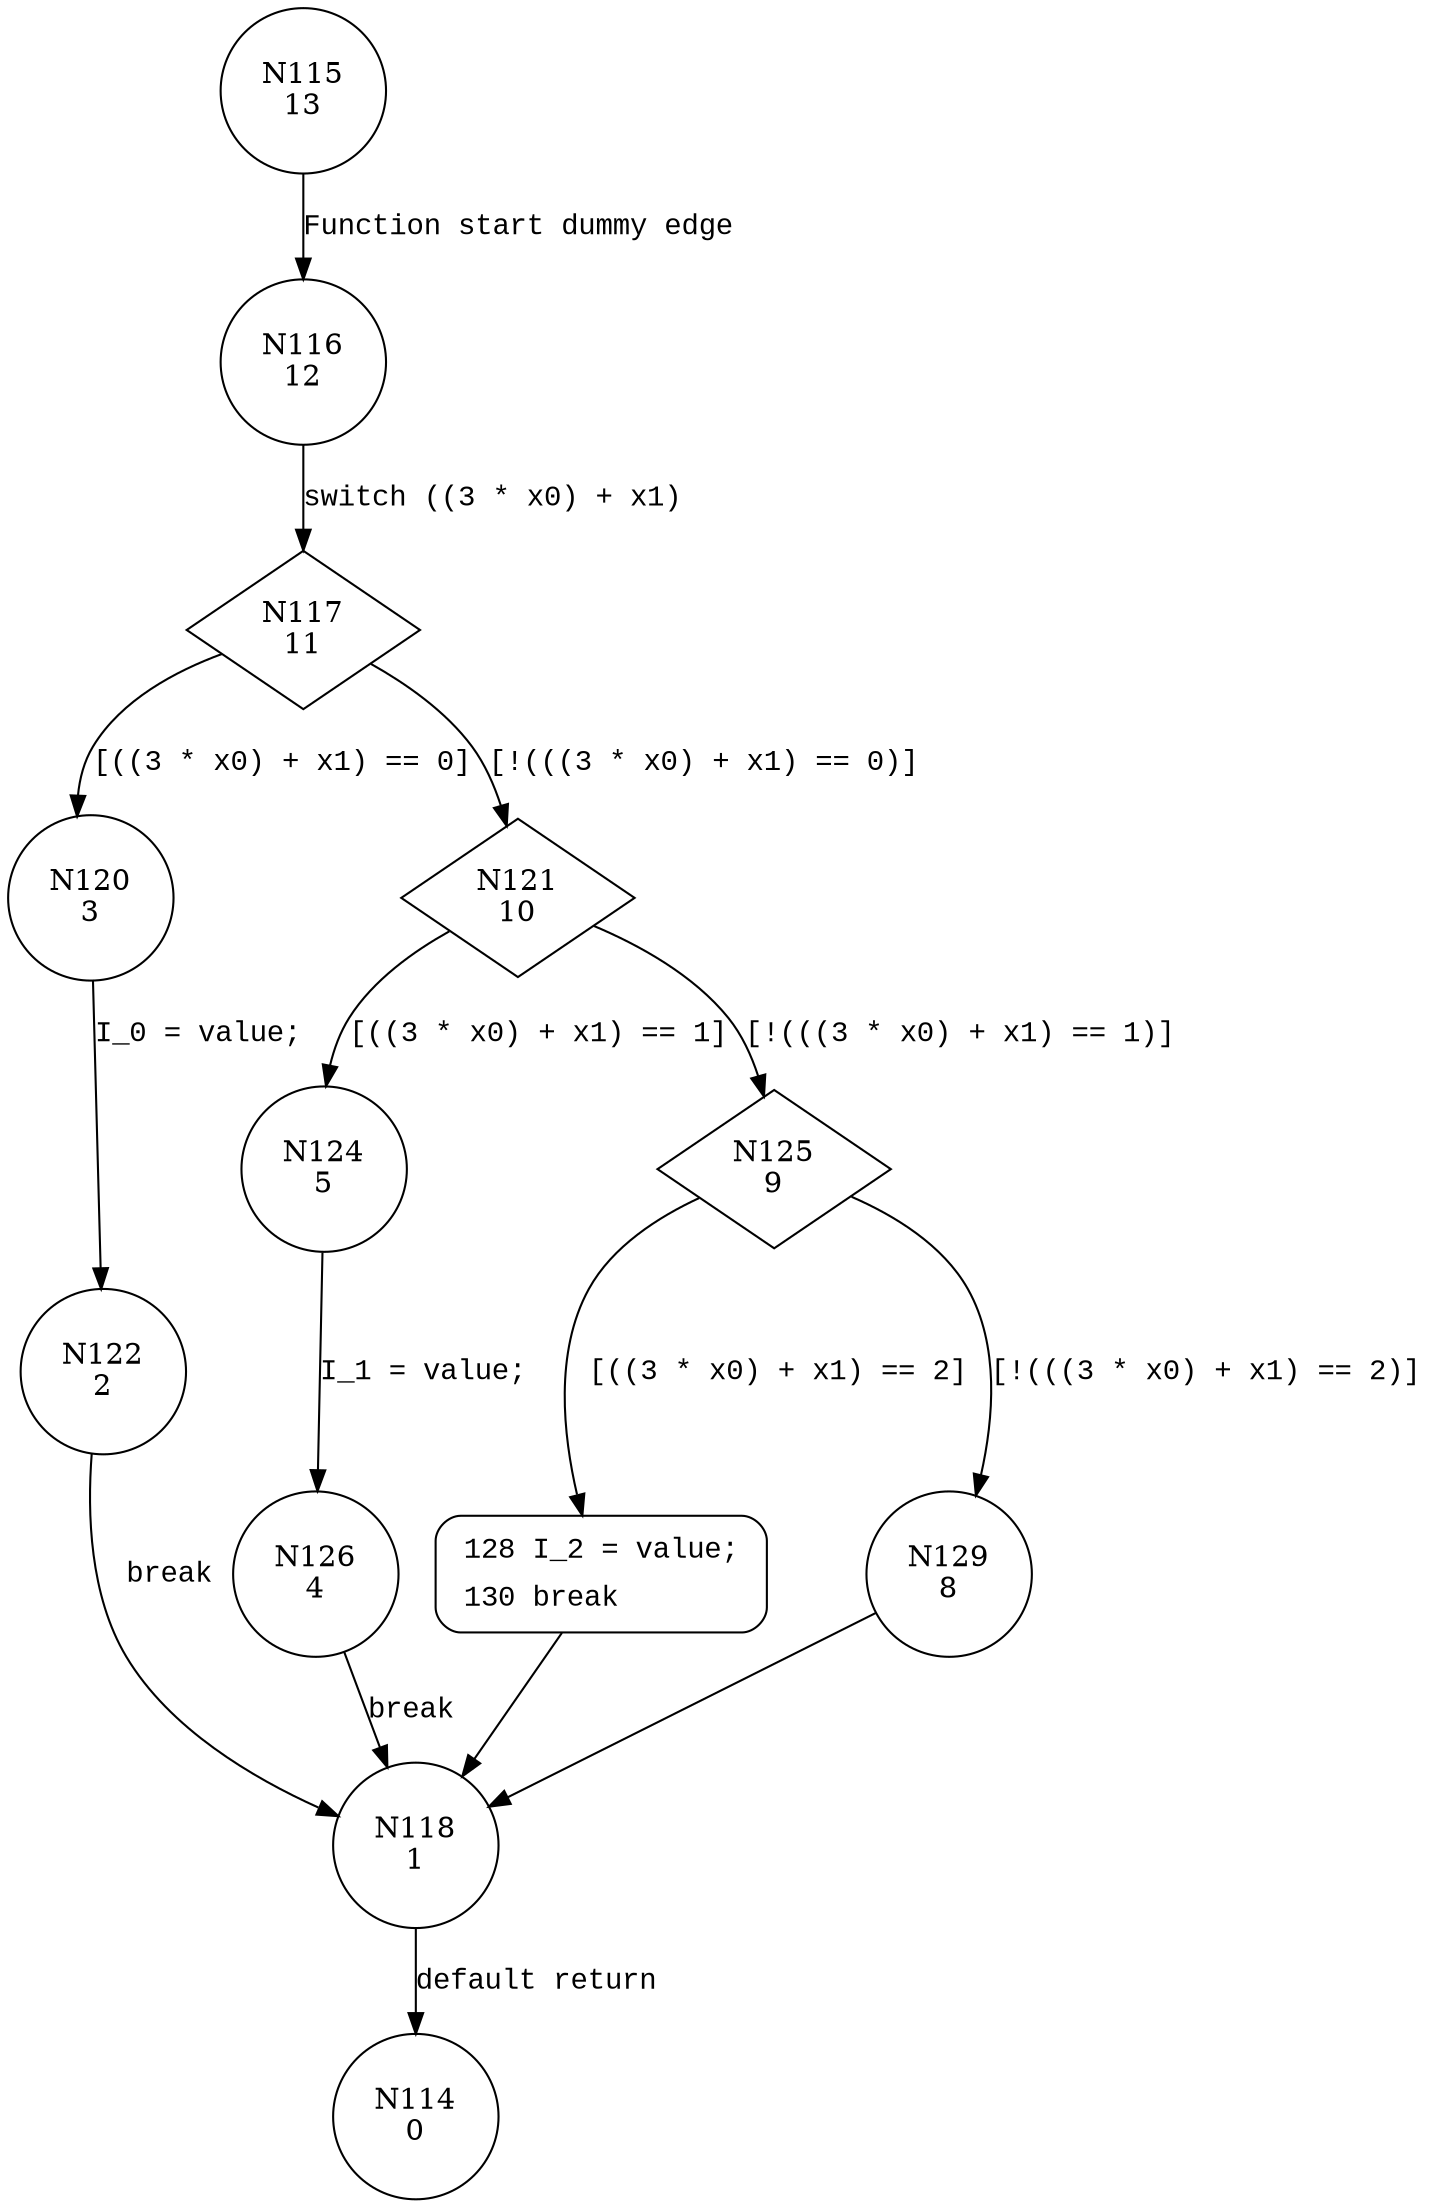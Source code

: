 digraph setI {
115 [shape="circle" label="N115\n13"]
116 [shape="circle" label="N116\n12"]
117 [shape="diamond" label="N117\n11"]
120 [shape="circle" label="N120\n3"]
121 [shape="diamond" label="N121\n10"]
124 [shape="circle" label="N124\n5"]
125 [shape="diamond" label="N125\n9"]
128 [shape="circle" label="N128\n7"]
129 [shape="circle" label="N129\n8"]
118 [shape="circle" label="N118\n1"]
114 [shape="circle" label="N114\n0"]
126 [shape="circle" label="N126\n4"]
122 [shape="circle" label="N122\n2"]
128 [style="filled,bold" penwidth="1" fillcolor="white" fontname="Courier New" shape="Mrecord" label=<<table border="0" cellborder="0" cellpadding="3" bgcolor="white"><tr><td align="right">128</td><td align="left">I_2 = value;</td></tr><tr><td align="right">130</td><td align="left">break</td></tr></table>>]
128 -> 118[label=""]
115 -> 116 [label="Function start dummy edge" fontname="Courier New"]
117 -> 120 [label="[((3 * x0) + x1) == 0]" fontname="Courier New"]
117 -> 121 [label="[!(((3 * x0) + x1) == 0)]" fontname="Courier New"]
121 -> 124 [label="[((3 * x0) + x1) == 1]" fontname="Courier New"]
121 -> 125 [label="[!(((3 * x0) + x1) == 1)]" fontname="Courier New"]
125 -> 128 [label="[((3 * x0) + x1) == 2]" fontname="Courier New"]
125 -> 129 [label="[!(((3 * x0) + x1) == 2)]" fontname="Courier New"]
118 -> 114 [label="default return" fontname="Courier New"]
124 -> 126 [label="I_1 = value;" fontname="Courier New"]
120 -> 122 [label="I_0 = value;" fontname="Courier New"]
116 -> 117 [label="switch ((3 * x0) + x1)" fontname="Courier New"]
129 -> 118 [label="" fontname="Courier New"]
126 -> 118 [label="break" fontname="Courier New"]
122 -> 118 [label="break" fontname="Courier New"]
}